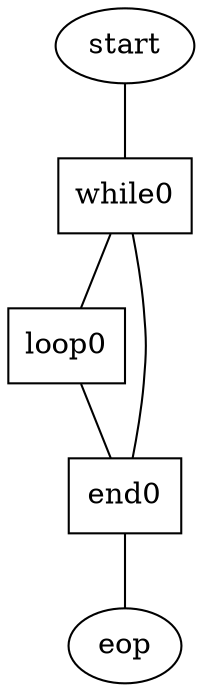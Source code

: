 // Control Flow Graph
strict graph {
	while0 [shape=rectangle]
	loop0 [shape=rectangle]
	end0 [shape=rectangle]
	start -- while0
	while0 -- loop0
	while0 -- end0
	loop0 -- while0
	loop0 -- end0
	end0 -- eop
}
